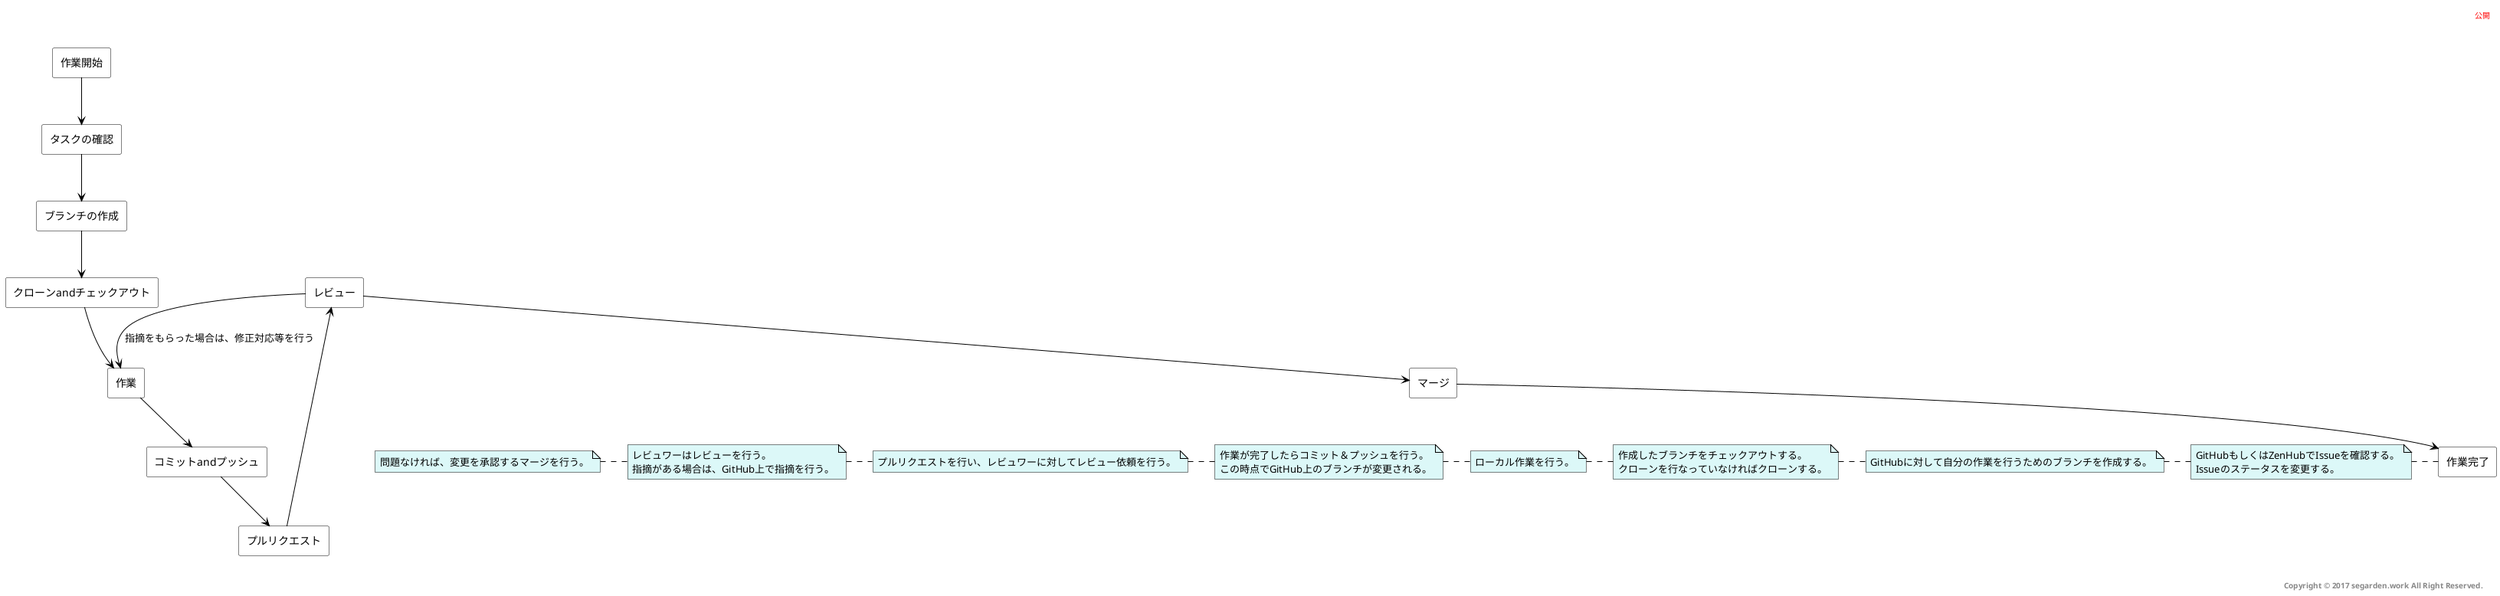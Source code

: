 @startuml

/' ---------------------------------------------- '/
' 固定エリア

'ヘッダー
header

<font color=red>公開</font>


endheader


'フッター
right footer


<b>Copyright &#169; 2017 segarden.work All Right Reserved.</b>　
endfooter

/' ---------------------------------------------- '/
' スタイルエリア

'必要なら追加
skinparam {
defaultFontName Meiryo
ArrowColor black
Shadow none
shadowing false
'linetype ortho
}
skinparam rectangle {
BackgroundColor White
BorderColor Black
}
skinparam actor {
BackgroundColor White
BorderColor Black
}
skinparam note {
BackgroundColor #dcf8f8
BorderColor Black
}

/' ---------------------------------------------- '/
' 描画エリア

rectangle 作業開始
rectangle タスクの確認
rectangle ブランチの作成
rectangle クローンandチェックアウト
rectangle 作業
rectangle コミットandプッシュ
rectangle プルリクエスト
rectangle レビュー
rectangle マージ
rectangle 作業完了

作業開始 --> タスクの確認
note left {
GitHubもしくはZenHubでIssueを確認する。
Issueのステータスを変更する。
}
タスクの確認 --> ブランチの作成
note left {
GitHubに対して自分の作業を行うためのブランチを作成する。
}
ブランチの作成 --> クローンandチェックアウト
note left {
作成したブランチをチェックアウトする。
クローンを行なっていなければクローンする。
}
クローンandチェックアウト --> 作業
note left {
ローカル作業を行う。
}
作業 --> コミットandプッシュ
note left {
作業が完了したらコミット＆プッシュを行う。
この時点でGitHub上のブランチが変更される。
}
コミットandプッシュ --> プルリクエスト
note left {
プルリクエストを行い、レビュワーに対してレビュー依頼を行う。
}
プルリクエスト --> レビュー
note left {
レビュワーはレビューを行う。
指摘がある場合は、GitHub上で指摘を行う。
}
レビュー --> 作業 : 指摘をもらった場合は、修正対応等を行う
レビュー --> マージ
note left {
問題なければ、変更を承認するマージを行う。
}
マージ --> 作業完了


@enduml